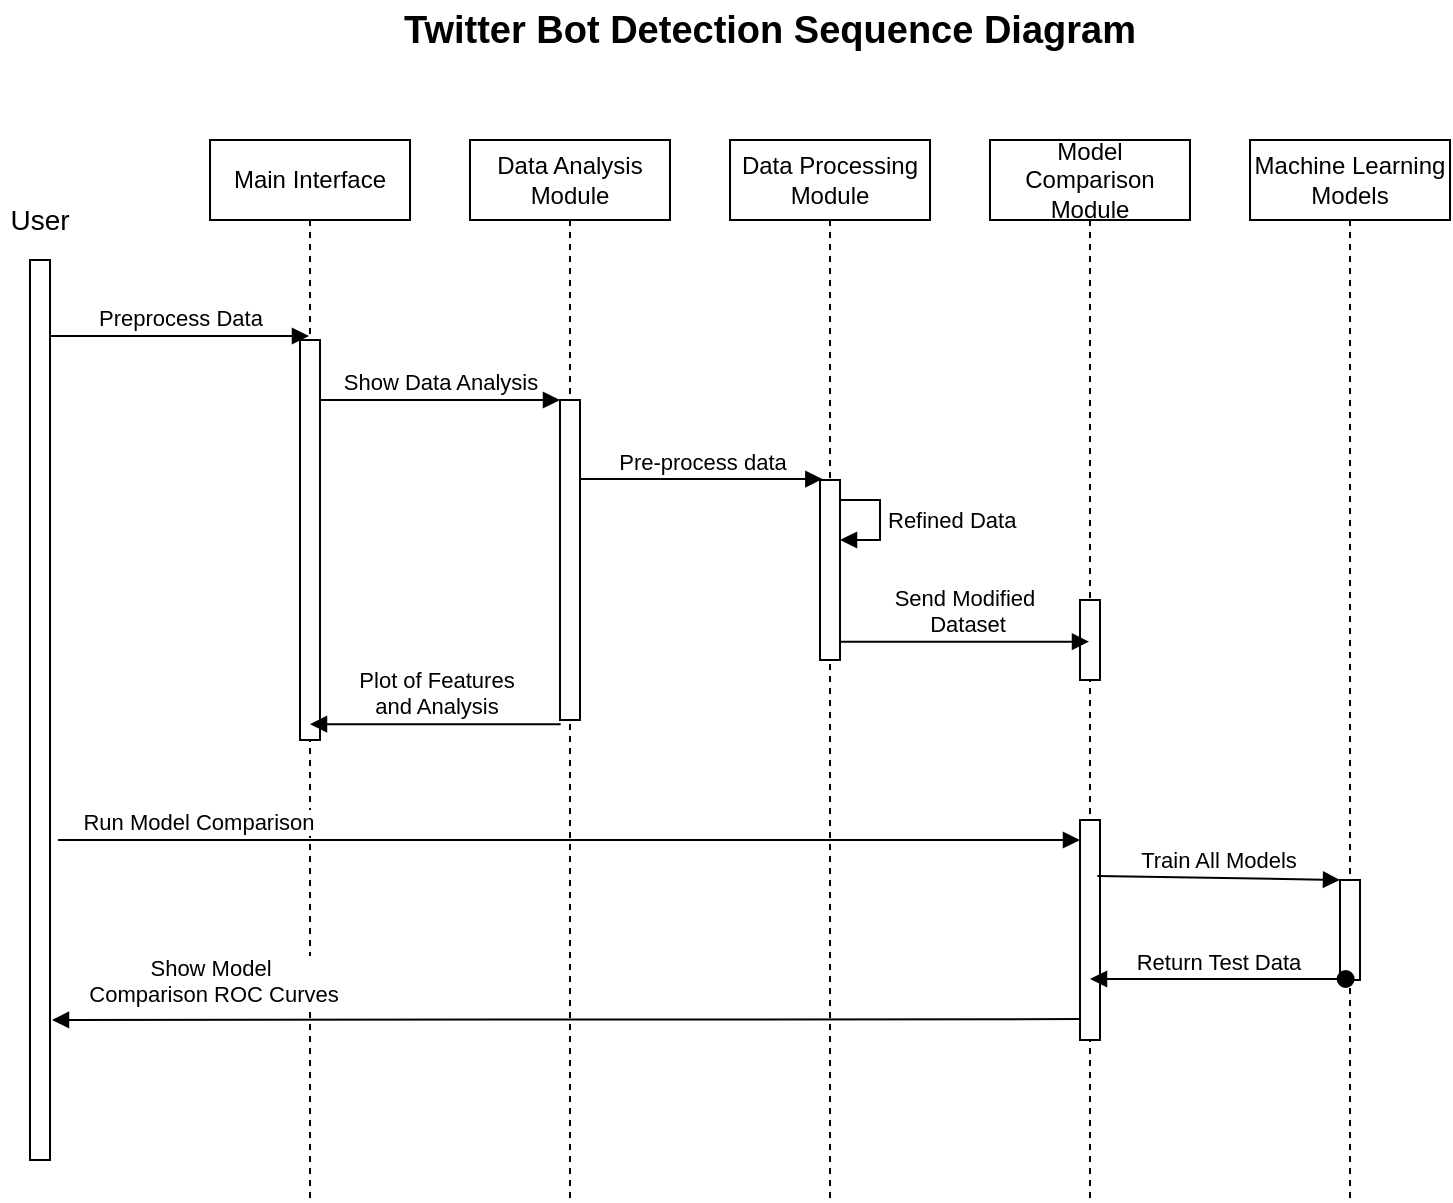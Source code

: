 <mxfile version="13.1.0" type="device"><diagram name="Page-1" id="13e1069c-82ec-6db2-03f1-153e76fe0fe0"><mxGraphModel dx="2765" dy="1448" grid="1" gridSize="10" guides="1" tooltips="1" connect="1" arrows="1" fold="1" page="0" pageScale="1" pageWidth="1100" pageHeight="850" background="#ffffff" math="0" shadow="0"><root><mxCell id="0"/><mxCell id="1" parent="0"/><mxCell id="tOEXHXb1bRda8brm_AhF-2" value="" style="html=1;points=[];perimeter=orthogonalPerimeter;" vertex="1" parent="1"><mxGeometry x="-20" y="170" width="10" height="450" as="geometry"/></mxCell><mxCell id="tOEXHXb1bRda8brm_AhF-3" value="&lt;font style=&quot;font-size: 14px;&quot;&gt;User&lt;/font&gt;" style="text;html=1;strokeColor=none;fillColor=none;align=center;verticalAlign=middle;whiteSpace=wrap;rounded=0;fontSize=14;" vertex="1" parent="1"><mxGeometry x="-35" y="140" width="40" height="20" as="geometry"/></mxCell><mxCell id="tOEXHXb1bRda8brm_AhF-4" value="Main Interface" style="shape=umlLifeline;perimeter=lifelinePerimeter;whiteSpace=wrap;html=1;container=1;collapsible=0;recursiveResize=0;outlineConnect=0;" vertex="1" parent="1"><mxGeometry x="70" y="110" width="100" height="530" as="geometry"/></mxCell><mxCell id="tOEXHXb1bRda8brm_AhF-5" value="" style="html=1;points=[];perimeter=orthogonalPerimeter;" vertex="1" parent="tOEXHXb1bRda8brm_AhF-4"><mxGeometry x="45" y="100" width="10" height="200" as="geometry"/></mxCell><mxCell id="tOEXHXb1bRda8brm_AhF-6" value="Preprocess Data" style="html=1;verticalAlign=bottom;endArrow=block;" edge="1" parent="1" target="tOEXHXb1bRda8brm_AhF-4"><mxGeometry width="80" relative="1" as="geometry"><mxPoint x="-10" y="208" as="sourcePoint"/><mxPoint x="110" y="208" as="targetPoint"/></mxGeometry></mxCell><mxCell id="tOEXHXb1bRda8brm_AhF-9" value="Data Analysis Module" style="shape=umlLifeline;perimeter=lifelinePerimeter;whiteSpace=wrap;html=1;container=1;collapsible=0;recursiveResize=0;outlineConnect=0;" vertex="1" parent="1"><mxGeometry x="200" y="110" width="100" height="530" as="geometry"/></mxCell><mxCell id="tOEXHXb1bRda8brm_AhF-10" value="" style="html=1;points=[];perimeter=orthogonalPerimeter;" vertex="1" parent="tOEXHXb1bRda8brm_AhF-9"><mxGeometry x="45" y="130" width="10" height="160" as="geometry"/></mxCell><mxCell id="tOEXHXb1bRda8brm_AhF-11" value="Data Processing Module" style="shape=umlLifeline;perimeter=lifelinePerimeter;whiteSpace=wrap;html=1;container=1;collapsible=0;recursiveResize=0;outlineConnect=0;" vertex="1" parent="1"><mxGeometry x="330" y="110" width="100" height="530" as="geometry"/></mxCell><mxCell id="tOEXHXb1bRda8brm_AhF-12" value="" style="html=1;points=[];perimeter=orthogonalPerimeter;" vertex="1" parent="tOEXHXb1bRda8brm_AhF-11"><mxGeometry x="45" y="170" width="10" height="90" as="geometry"/></mxCell><mxCell id="tOEXHXb1bRda8brm_AhF-13" value="Model Comparison Module" style="shape=umlLifeline;perimeter=lifelinePerimeter;whiteSpace=wrap;html=1;container=1;collapsible=0;recursiveResize=0;outlineConnect=0;" vertex="1" parent="1"><mxGeometry x="460" y="110" width="100" height="530" as="geometry"/></mxCell><mxCell id="tOEXHXb1bRda8brm_AhF-14" value="" style="html=1;points=[];perimeter=orthogonalPerimeter;" vertex="1" parent="tOEXHXb1bRda8brm_AhF-13"><mxGeometry x="45" y="230" width="10" height="40" as="geometry"/></mxCell><mxCell id="tOEXHXb1bRda8brm_AhF-25" value="" style="html=1;points=[];perimeter=orthogonalPerimeter;" vertex="1" parent="tOEXHXb1bRda8brm_AhF-13"><mxGeometry x="45" y="340" width="10" height="110" as="geometry"/></mxCell><mxCell id="tOEXHXb1bRda8brm_AhF-15" value="Machine Learning Models" style="shape=umlLifeline;perimeter=lifelinePerimeter;whiteSpace=wrap;html=1;container=1;collapsible=0;recursiveResize=0;outlineConnect=0;" vertex="1" parent="1"><mxGeometry x="590" y="110" width="100" height="530" as="geometry"/></mxCell><mxCell id="tOEXHXb1bRda8brm_AhF-16" value="" style="html=1;points=[];perimeter=orthogonalPerimeter;" vertex="1" parent="tOEXHXb1bRda8brm_AhF-15"><mxGeometry x="45" y="370" width="10" height="50" as="geometry"/></mxCell><mxCell id="tOEXHXb1bRda8brm_AhF-19" value="Show Data Analysis" style="html=1;verticalAlign=bottom;endArrow=block;" edge="1" parent="1" source="tOEXHXb1bRda8brm_AhF-5" target="tOEXHXb1bRda8brm_AhF-10"><mxGeometry width="80" relative="1" as="geometry"><mxPoint x="130" y="210" as="sourcePoint"/><mxPoint x="210" y="210" as="targetPoint"/><Array as="points"><mxPoint x="190" y="240"/></Array></mxGeometry></mxCell><mxCell id="tOEXHXb1bRda8brm_AhF-20" value="Plot of Features&lt;br&gt;and Analysis&lt;br&gt;" style="html=1;verticalAlign=bottom;endArrow=block;exitX=0.033;exitY=1.013;exitDx=0;exitDy=0;exitPerimeter=0;" edge="1" parent="1" source="tOEXHXb1bRda8brm_AhF-10" target="tOEXHXb1bRda8brm_AhF-4"><mxGeometry width="80" relative="1" as="geometry"><mxPoint x="290" y="380" as="sourcePoint"/><mxPoint x="370" y="380" as="targetPoint"/></mxGeometry></mxCell><mxCell id="tOEXHXb1bRda8brm_AhF-21" value="Pre-process data" style="html=1;verticalAlign=bottom;endArrow=block;entryX=0.117;entryY=-0.005;entryDx=0;entryDy=0;entryPerimeter=0;" edge="1" parent="1" source="tOEXHXb1bRda8brm_AhF-10" target="tOEXHXb1bRda8brm_AhF-12"><mxGeometry width="80" relative="1" as="geometry"><mxPoint x="260" y="280" as="sourcePoint"/><mxPoint x="220" y="370" as="targetPoint"/></mxGeometry></mxCell><mxCell id="tOEXHXb1bRda8brm_AhF-22" value="Send Modified&lt;br&gt;&amp;nbsp;Dataset" style="html=1;verticalAlign=bottom;endArrow=block;exitX=0.95;exitY=0.898;exitDx=0;exitDy=0;exitPerimeter=0;" edge="1" parent="1" source="tOEXHXb1bRda8brm_AhF-12" target="tOEXHXb1bRda8brm_AhF-13"><mxGeometry width="80" relative="1" as="geometry"><mxPoint x="400" y="310" as="sourcePoint"/><mxPoint x="480" y="310" as="targetPoint"/></mxGeometry></mxCell><mxCell id="tOEXHXb1bRda8brm_AhF-24" value="Refined Data" style="edgeStyle=orthogonalEdgeStyle;html=1;align=left;spacingLeft=2;endArrow=block;rounded=0;entryX=1;entryY=0;" edge="1" parent="1"><mxGeometry relative="1" as="geometry"><mxPoint x="385" y="290" as="sourcePoint"/><Array as="points"><mxPoint x="405" y="290"/></Array><mxPoint x="385" y="310" as="targetPoint"/></mxGeometry></mxCell><mxCell id="tOEXHXb1bRda8brm_AhF-26" value="Run Model Comparison" style="html=1;verticalAlign=bottom;endArrow=block;" edge="1" parent="1" target="tOEXHXb1bRda8brm_AhF-25"><mxGeometry x="-0.727" width="80" relative="1" as="geometry"><mxPoint x="-6" y="460" as="sourcePoint"/><mxPoint x="370" y="490" as="targetPoint"/><mxPoint as="offset"/></mxGeometry></mxCell><mxCell id="tOEXHXb1bRda8brm_AhF-27" value="Train All Models" style="html=1;verticalAlign=bottom;endArrow=block;exitX=0.867;exitY=0.254;exitDx=0;exitDy=0;exitPerimeter=0;" edge="1" parent="1" source="tOEXHXb1bRda8brm_AhF-25" target="tOEXHXb1bRda8brm_AhF-16"><mxGeometry width="80" relative="1" as="geometry"><mxPoint x="290" y="460" as="sourcePoint"/><mxPoint x="600" y="450" as="targetPoint"/></mxGeometry></mxCell><mxCell id="tOEXHXb1bRda8brm_AhF-28" value="Return Test Data" style="html=1;verticalAlign=bottom;startArrow=oval;startFill=1;endArrow=block;startSize=8;exitX=0.283;exitY=0.99;exitDx=0;exitDy=0;exitPerimeter=0;rounded=0;" edge="1" parent="1" source="tOEXHXb1bRda8brm_AhF-16" target="tOEXHXb1bRda8brm_AhF-13"><mxGeometry width="60" relative="1" as="geometry"><mxPoint x="300" y="470" as="sourcePoint"/><mxPoint x="360" y="470" as="targetPoint"/></mxGeometry></mxCell><mxCell id="tOEXHXb1bRda8brm_AhF-29" value="Show Model&lt;br&gt;&amp;nbsp;Comparison ROC Curves" style="html=1;verticalAlign=bottom;endArrow=block;exitX=0.033;exitY=0.905;exitDx=0;exitDy=0;exitPerimeter=0;" edge="1" parent="1" source="tOEXHXb1bRda8brm_AhF-25"><mxGeometry x="0.694" y="-4" width="80" relative="1" as="geometry"><mxPoint x="290" y="470" as="sourcePoint"/><mxPoint x="-9" y="550" as="targetPoint"/><mxPoint as="offset"/></mxGeometry></mxCell><mxCell id="tOEXHXb1bRda8brm_AhF-30" value="Twitter Bot Detection Sequence Diagram" style="text;align=center;fontStyle=1;verticalAlign=middle;spacingLeft=3;spacingRight=3;strokeColor=none;rotatable=0;points=[[0,0.5],[1,0.5]];portConstraint=eastwest;fontSize=19;" vertex="1" parent="1"><mxGeometry x="310" y="40" width="80" height="26" as="geometry"/></mxCell></root></mxGraphModel></diagram></mxfile>